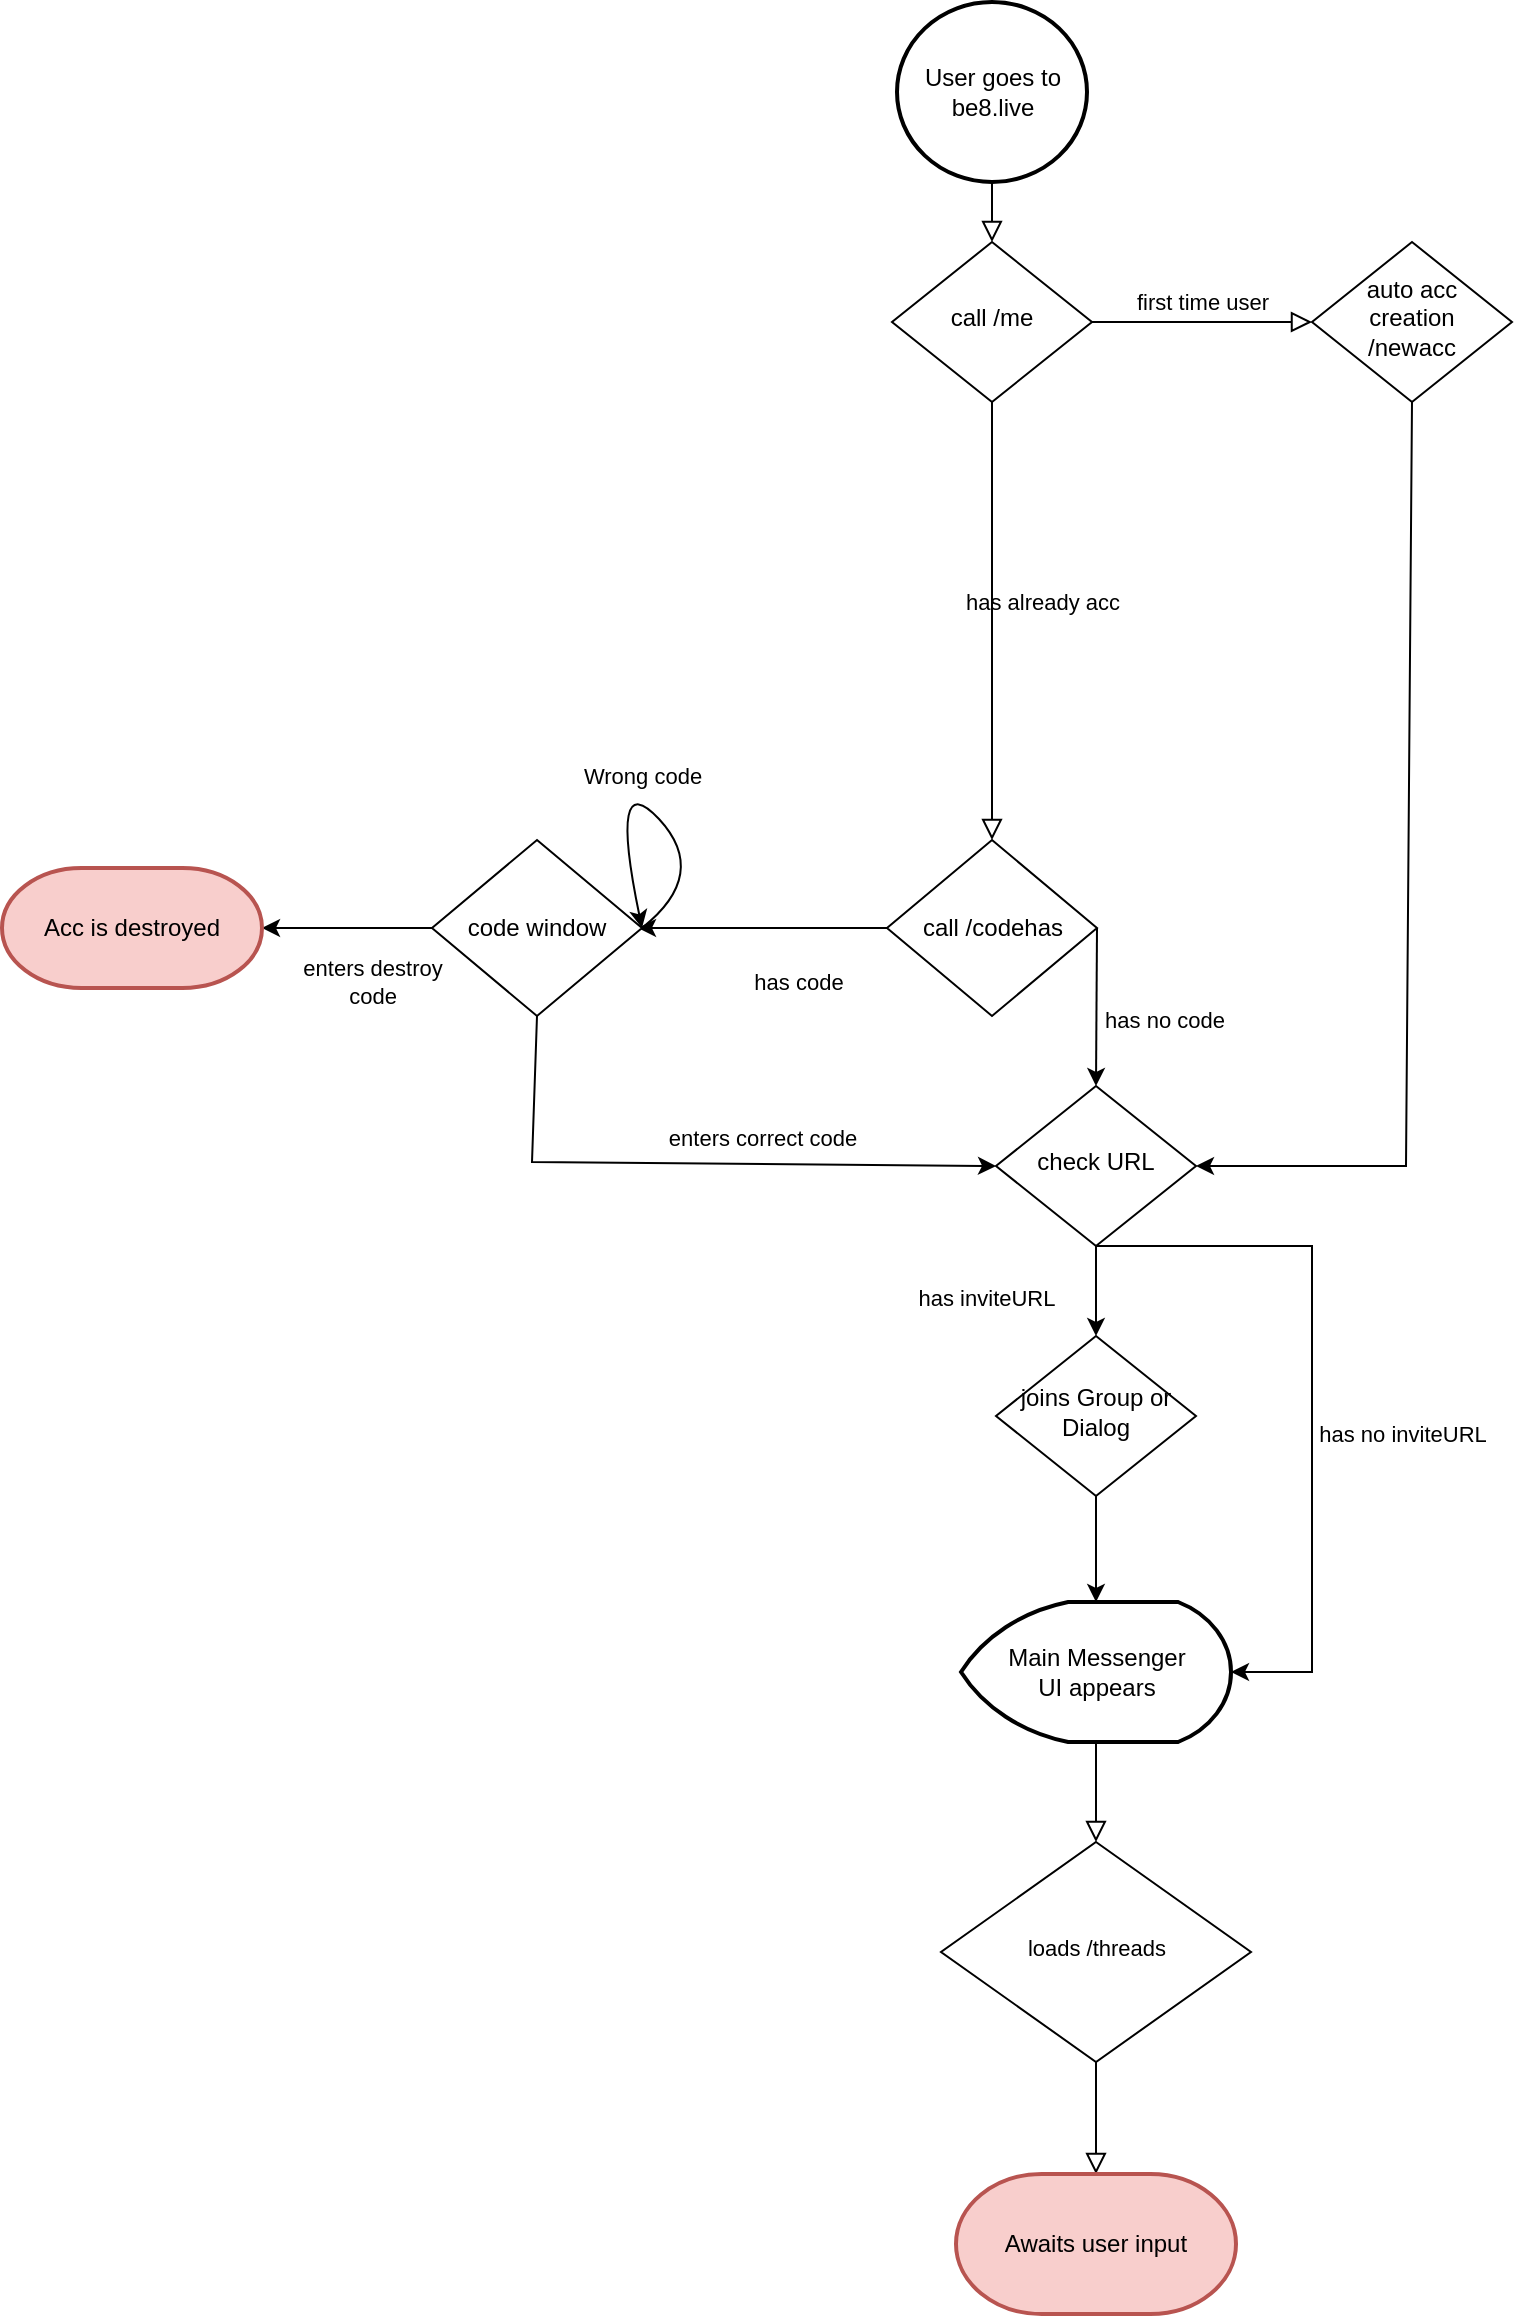 <mxfile version="20.0.4" type="device"><diagram id="X7oVZzCWBKREYJoPaduM" name="Page-1"><mxGraphModel dx="1426" dy="476" grid="0" gridSize="10" guides="1" tooltips="1" connect="1" arrows="1" fold="1" page="0" pageScale="1" pageWidth="827" pageHeight="1169" math="0" shadow="0"><root><mxCell id="0"/><mxCell id="1" parent="0"/><mxCell id="TZzohrMNdnSt60yvTJ7v-1" value="" style="rounded=0;html=1;jettySize=auto;orthogonalLoop=1;fontSize=11;endArrow=block;endFill=0;endSize=8;strokeWidth=1;shadow=0;labelBackgroundColor=none;edgeStyle=orthogonalEdgeStyle;" parent="1" source="TZzohrMNdnSt60yvTJ7v-10" target="TZzohrMNdnSt60yvTJ7v-4" edge="1"><mxGeometry relative="1" as="geometry"><mxPoint x="115" y="150" as="sourcePoint"/></mxGeometry></mxCell><mxCell id="TZzohrMNdnSt60yvTJ7v-2" value="has already acc" style="rounded=0;html=1;jettySize=auto;orthogonalLoop=1;fontSize=11;endArrow=block;endFill=0;endSize=8;strokeWidth=1;shadow=0;labelBackgroundColor=none;edgeStyle=orthogonalEdgeStyle;entryX=0.5;entryY=0;entryDx=0;entryDy=0;" parent="1" source="TZzohrMNdnSt60yvTJ7v-4" target="916F2WBxWZcjiObl3qpj-1" edge="1"><mxGeometry x="-0.302" y="34" relative="1" as="geometry"><mxPoint x="-9" y="23" as="offset"/><mxPoint x="66" y="373" as="targetPoint"/><mxPoint x="98" y="431" as="sourcePoint"/></mxGeometry></mxCell><mxCell id="TZzohrMNdnSt60yvTJ7v-3" value="first time user" style="edgeStyle=orthogonalEdgeStyle;rounded=0;html=1;jettySize=auto;orthogonalLoop=1;fontSize=11;endArrow=block;endFill=0;endSize=8;strokeWidth=1;shadow=0;labelBackgroundColor=none;entryX=0;entryY=0.5;entryDx=0;entryDy=0;" parent="1" source="TZzohrMNdnSt60yvTJ7v-4" target="TZzohrMNdnSt60yvTJ7v-5" edge="1"><mxGeometry y="10" relative="1" as="geometry"><mxPoint as="offset"/><mxPoint x="265" y="240" as="targetPoint"/></mxGeometry></mxCell><mxCell id="TZzohrMNdnSt60yvTJ7v-4" value="call /me" style="rhombus;whiteSpace=wrap;html=1;shadow=0;fontFamily=Helvetica;fontSize=12;align=center;strokeWidth=1;spacing=6;spacingTop=-4;" parent="1" vertex="1"><mxGeometry x="65" y="180" width="100" height="80" as="geometry"/></mxCell><mxCell id="TZzohrMNdnSt60yvTJ7v-5" value="auto acc creation&lt;br&gt;/newacc" style="rhombus;whiteSpace=wrap;html=1;shadow=0;fontFamily=Helvetica;fontSize=12;align=center;strokeWidth=1;spacing=6;spacingTop=-4;" parent="1" vertex="1"><mxGeometry x="275" y="180" width="100" height="80" as="geometry"/></mxCell><mxCell id="TZzohrMNdnSt60yvTJ7v-10" value="User goes to be8.live" style="strokeWidth=2;html=1;shape=mxgraph.flowchart.start_1;whiteSpace=wrap;" parent="1" vertex="1"><mxGeometry x="67.5" y="60" width="95" height="90" as="geometry"/></mxCell><mxCell id="TZzohrMNdnSt60yvTJ7v-11" value="" style="rounded=0;html=1;jettySize=auto;orthogonalLoop=1;fontSize=11;endArrow=block;endFill=0;endSize=8;strokeWidth=1;shadow=0;labelBackgroundColor=none;edgeStyle=orthogonalEdgeStyle;entryX=0.5;entryY=0;entryDx=0;entryDy=0;exitX=0.5;exitY=1;exitDx=0;exitDy=0;exitPerimeter=0;" parent="1" source="TZzohrMNdnSt60yvTJ7v-27" target="TZzohrMNdnSt60yvTJ7v-24" edge="1"><mxGeometry y="20" relative="1" as="geometry"><mxPoint as="offset"/><mxPoint x="86.5" y="927" as="sourcePoint"/><mxPoint x="141.5" y="1012" as="targetPoint"/></mxGeometry></mxCell><mxCell id="TZzohrMNdnSt60yvTJ7v-24" value="&lt;span style=&quot;font-size: 11px;&quot;&gt;loads /threads&lt;br&gt;&lt;/span&gt;" style="rhombus;whiteSpace=wrap;html=1;shadow=0;fontFamily=Helvetica;fontSize=12;align=center;strokeWidth=1;spacing=6;spacingTop=-4;" parent="1" vertex="1"><mxGeometry x="89.5" y="980" width="155" height="110" as="geometry"/></mxCell><mxCell id="TZzohrMNdnSt60yvTJ7v-25" value="" style="rounded=0;html=1;jettySize=auto;orthogonalLoop=1;fontSize=11;endArrow=block;endFill=0;endSize=8;strokeWidth=1;shadow=0;labelBackgroundColor=none;edgeStyle=orthogonalEdgeStyle;exitX=0.5;exitY=1;exitDx=0;exitDy=0;entryX=0.5;entryY=0;entryDx=0;entryDy=0;entryPerimeter=0;" parent="1" source="TZzohrMNdnSt60yvTJ7v-24" target="TZzohrMNdnSt60yvTJ7v-26" edge="1"><mxGeometry y="20" relative="1" as="geometry"><mxPoint as="offset"/><mxPoint x="151.5" y="971" as="sourcePoint"/><mxPoint x="141.5" y="1171" as="targetPoint"/></mxGeometry></mxCell><mxCell id="TZzohrMNdnSt60yvTJ7v-26" value="Awaits user input" style="strokeWidth=2;html=1;shape=mxgraph.flowchart.terminator;whiteSpace=wrap;fillColor=#f8cecc;strokeColor=#b85450;" parent="1" vertex="1"><mxGeometry x="97" y="1146" width="140" height="70" as="geometry"/></mxCell><mxCell id="TZzohrMNdnSt60yvTJ7v-27" value="&lt;span style=&quot;&quot;&gt;Main Messenger&lt;/span&gt;&lt;br style=&quot;&quot;&gt;&lt;span style=&quot;&quot;&gt;UI appears&lt;/span&gt;" style="strokeWidth=2;html=1;shape=mxgraph.flowchart.display;whiteSpace=wrap;" parent="1" vertex="1"><mxGeometry x="99.5" y="860" width="135" height="70" as="geometry"/></mxCell><mxCell id="916F2WBxWZcjiObl3qpj-1" value="call /codehas" style="rhombus;whiteSpace=wrap;html=1;" parent="1" vertex="1"><mxGeometry x="62.5" y="479" width="105" height="88" as="geometry"/></mxCell><mxCell id="916F2WBxWZcjiObl3qpj-3" value="has no code" style="endArrow=classic;html=1;rounded=0;exitX=1;exitY=0.5;exitDx=0;exitDy=0;entryX=0.5;entryY=0;entryDx=0;entryDy=0;" parent="1" source="916F2WBxWZcjiObl3qpj-1" target="WF-8n5R06ITe9ZpTXigT-1" edge="1"><mxGeometry x="0.159" y="34" width="50" height="50" relative="1" as="geometry"><mxPoint x="344" y="601" as="sourcePoint"/><mxPoint x="394" y="551" as="targetPoint"/><Array as="points"/><mxPoint as="offset"/></mxGeometry></mxCell><mxCell id="916F2WBxWZcjiObl3qpj-4" value="has code" style="endArrow=classic;html=1;rounded=0;exitX=0;exitY=0.5;exitDx=0;exitDy=0;" parent="1" source="916F2WBxWZcjiObl3qpj-1" edge="1"><mxGeometry x="-0.282" y="27" width="50" height="50" relative="1" as="geometry"><mxPoint x="160.5" y="533" as="sourcePoint"/><mxPoint x="-62" y="523" as="targetPoint"/><Array as="points"/><mxPoint as="offset"/></mxGeometry></mxCell><mxCell id="916F2WBxWZcjiObl3qpj-5" value="code window" style="rhombus;whiteSpace=wrap;html=1;" parent="1" vertex="1"><mxGeometry x="-165" y="479" width="105" height="88" as="geometry"/></mxCell><mxCell id="916F2WBxWZcjiObl3qpj-6" value="enters correct code" style="endArrow=classic;html=1;rounded=0;exitX=0.5;exitY=1;exitDx=0;exitDy=0;entryX=0;entryY=0.5;entryDx=0;entryDy=0;" parent="1" source="916F2WBxWZcjiObl3qpj-5" target="WF-8n5R06ITe9ZpTXigT-1" edge="1"><mxGeometry x="0.232" y="13" width="50" height="50" relative="1" as="geometry"><mxPoint x="55.5" y="533" as="sourcePoint"/><mxPoint x="-52" y="533" as="targetPoint"/><Array as="points"><mxPoint x="-115" y="640"/></Array><mxPoint as="offset"/></mxGeometry></mxCell><mxCell id="916F2WBxWZcjiObl3qpj-7" value="enters destroy&lt;br&gt;code" style="endArrow=classic;html=1;rounded=0;exitX=0;exitY=0.5;exitDx=0;exitDy=0;entryX=1;entryY=0.5;entryDx=0;entryDy=0;entryPerimeter=0;" parent="1" source="916F2WBxWZcjiObl3qpj-5" target="916F2WBxWZcjiObl3qpj-8" edge="1"><mxGeometry x="-0.282" y="27" width="50" height="50" relative="1" as="geometry"><mxPoint x="55.5" y="533" as="sourcePoint"/><mxPoint x="-258" y="523" as="targetPoint"/><Array as="points"/><mxPoint as="offset"/></mxGeometry></mxCell><mxCell id="916F2WBxWZcjiObl3qpj-8" value="Acc is destroyed" style="strokeWidth=2;html=1;shape=mxgraph.flowchart.terminator;whiteSpace=wrap;fillColor=#f8cecc;strokeColor=#b85450;" parent="1" vertex="1"><mxGeometry x="-380" y="493" width="130" height="60" as="geometry"/></mxCell><mxCell id="916F2WBxWZcjiObl3qpj-10" value="" style="curved=1;endArrow=classic;html=1;rounded=0;exitX=1;exitY=0.5;exitDx=0;exitDy=0;entryX=1;entryY=0.5;entryDx=0;entryDy=0;" parent="1" source="916F2WBxWZcjiObl3qpj-5" target="916F2WBxWZcjiObl3qpj-5" edge="1"><mxGeometry width="50" height="50" relative="1" as="geometry"><mxPoint x="315" y="620" as="sourcePoint"/><mxPoint x="365" y="570" as="targetPoint"/><Array as="points"><mxPoint x="-26" y="496"/><mxPoint x="-77" y="441"/></Array></mxGeometry></mxCell><mxCell id="916F2WBxWZcjiObl3qpj-12" value="Wrong code" style="edgeLabel;html=1;align=center;verticalAlign=middle;resizable=0;points=[];" parent="916F2WBxWZcjiObl3qpj-10" vertex="1" connectable="0"><mxGeometry x="-0.297" y="-2" relative="1" as="geometry"><mxPoint x="-17" y="-28" as="offset"/></mxGeometry></mxCell><mxCell id="WF-8n5R06ITe9ZpTXigT-1" value="check URL" style="rhombus;whiteSpace=wrap;html=1;shadow=0;fontFamily=Helvetica;fontSize=12;align=center;strokeWidth=1;spacing=6;spacingTop=-4;" vertex="1" parent="1"><mxGeometry x="117" y="602" width="100" height="80" as="geometry"/></mxCell><mxCell id="WF-8n5R06ITe9ZpTXigT-2" value="" style="endArrow=classic;html=1;rounded=0;exitX=0.5;exitY=1;exitDx=0;exitDy=0;entryX=1;entryY=0.5;entryDx=0;entryDy=0;" edge="1" parent="1" source="TZzohrMNdnSt60yvTJ7v-5" target="WF-8n5R06ITe9ZpTXigT-1"><mxGeometry width="50" height="50" relative="1" as="geometry"><mxPoint x="191" y="393" as="sourcePoint"/><mxPoint x="480" y="435" as="targetPoint"/><Array as="points"><mxPoint x="322" y="642"/></Array></mxGeometry></mxCell><mxCell id="WF-8n5R06ITe9ZpTXigT-3" value="has inviteURL" style="endArrow=classic;html=1;rounded=0;exitX=0.5;exitY=1;exitDx=0;exitDy=0;entryX=0.5;entryY=0;entryDx=0;entryDy=0;" edge="1" parent="1" source="WF-8n5R06ITe9ZpTXigT-1" target="WF-8n5R06ITe9ZpTXigT-4"><mxGeometry x="0.156" y="-55" width="50" height="50" relative="1" as="geometry"><mxPoint x="138" y="687" as="sourcePoint"/><mxPoint x="173" y="723" as="targetPoint"/><mxPoint as="offset"/></mxGeometry></mxCell><mxCell id="WF-8n5R06ITe9ZpTXigT-4" value="joins Group or&lt;br&gt;Dialog" style="rhombus;whiteSpace=wrap;html=1;shadow=0;fontFamily=Helvetica;fontSize=12;align=center;strokeWidth=1;spacing=6;spacingTop=-4;" vertex="1" parent="1"><mxGeometry x="117" y="727" width="100" height="80" as="geometry"/></mxCell><mxCell id="WF-8n5R06ITe9ZpTXigT-5" value="" style="endArrow=classic;html=1;rounded=0;entryX=1;entryY=0.5;entryDx=0;entryDy=0;entryPerimeter=0;" edge="1" parent="1" target="TZzohrMNdnSt60yvTJ7v-27"><mxGeometry width="50" height="50" relative="1" as="geometry"><mxPoint x="167" y="682" as="sourcePoint"/><mxPoint x="227" y="652" as="targetPoint"/><Array as="points"><mxPoint x="275" y="682"/><mxPoint x="275" y="895"/></Array></mxGeometry></mxCell><mxCell id="WF-8n5R06ITe9ZpTXigT-7" value="has no inviteURL" style="edgeLabel;html=1;align=center;verticalAlign=middle;resizable=0;points=[];" vertex="1" connectable="0" parent="WF-8n5R06ITe9ZpTXigT-5"><mxGeometry x="-0.016" y="1" relative="1" as="geometry"><mxPoint x="44" y="24" as="offset"/></mxGeometry></mxCell><mxCell id="WF-8n5R06ITe9ZpTXigT-6" value="&lt;br&gt;" style="endArrow=classic;html=1;rounded=0;exitX=0.5;exitY=1;exitDx=0;exitDy=0;entryX=0.5;entryY=0;entryDx=0;entryDy=0;entryPerimeter=0;" edge="1" parent="1" source="WF-8n5R06ITe9ZpTXigT-4" target="TZzohrMNdnSt60yvTJ7v-27"><mxGeometry x="-0.245" y="-39" width="50" height="50" relative="1" as="geometry"><mxPoint x="177" y="692" as="sourcePoint"/><mxPoint x="177" y="737" as="targetPoint"/><mxPoint as="offset"/></mxGeometry></mxCell></root></mxGraphModel></diagram></mxfile>